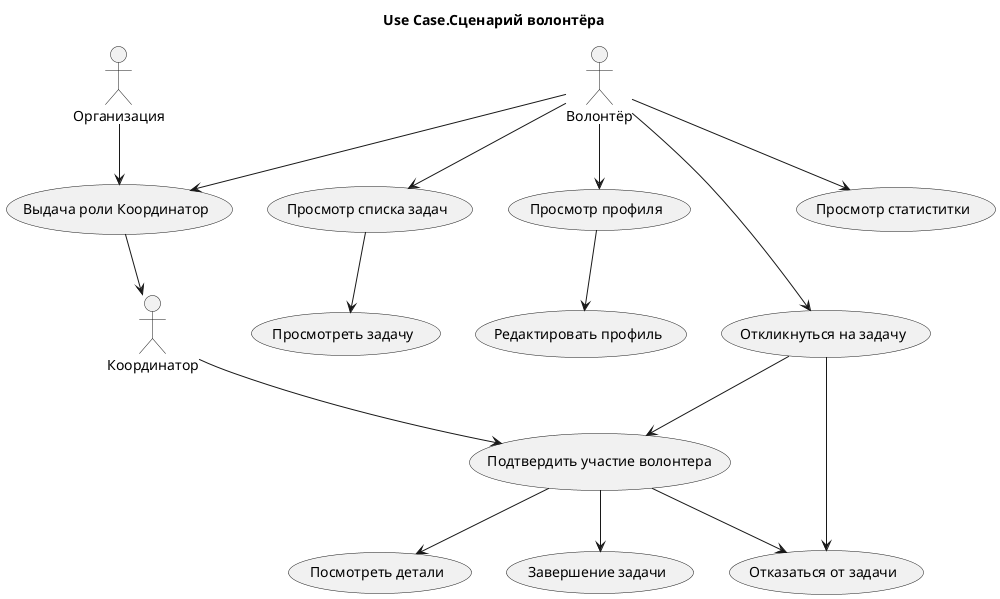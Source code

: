 @startuml

skinparam style classic

title Use Case.Сценарий волонтёра

:Волонтёр: 
:Координатор:
:Организация:

Волонтёр --> (Выдача роли Координатор)
(Выдача роли Координатор) --> Координатор
Организация --> (Выдача роли Координатор)

Волонтёр --> (Просмотр статиститки)
Волонтёр --> (Просмотр списка задач)
(Просмотр списка задач) --> (Просмотреть задачу)
Волонтёр --> (Просмотр профиля)
(Просмотр профиля) --> (Редактировать профиль)

Волонтёр --> (Откликнуться на задачу)
(Откликнуться на задачу) --> (Подтвердить участие волонтера)
(Откликнуться на задачу) --> (Отказаться от задачи)
Координатор --> (Подтвердить участие волонтера)

(Подтвердить участие волонтера) --> (Отказаться от задачи)
(Подтвердить участие волонтера) --> (Посмотреть детали)
(Подтвердить участие волонтера) --> (Завершение задачи)

@enduml
